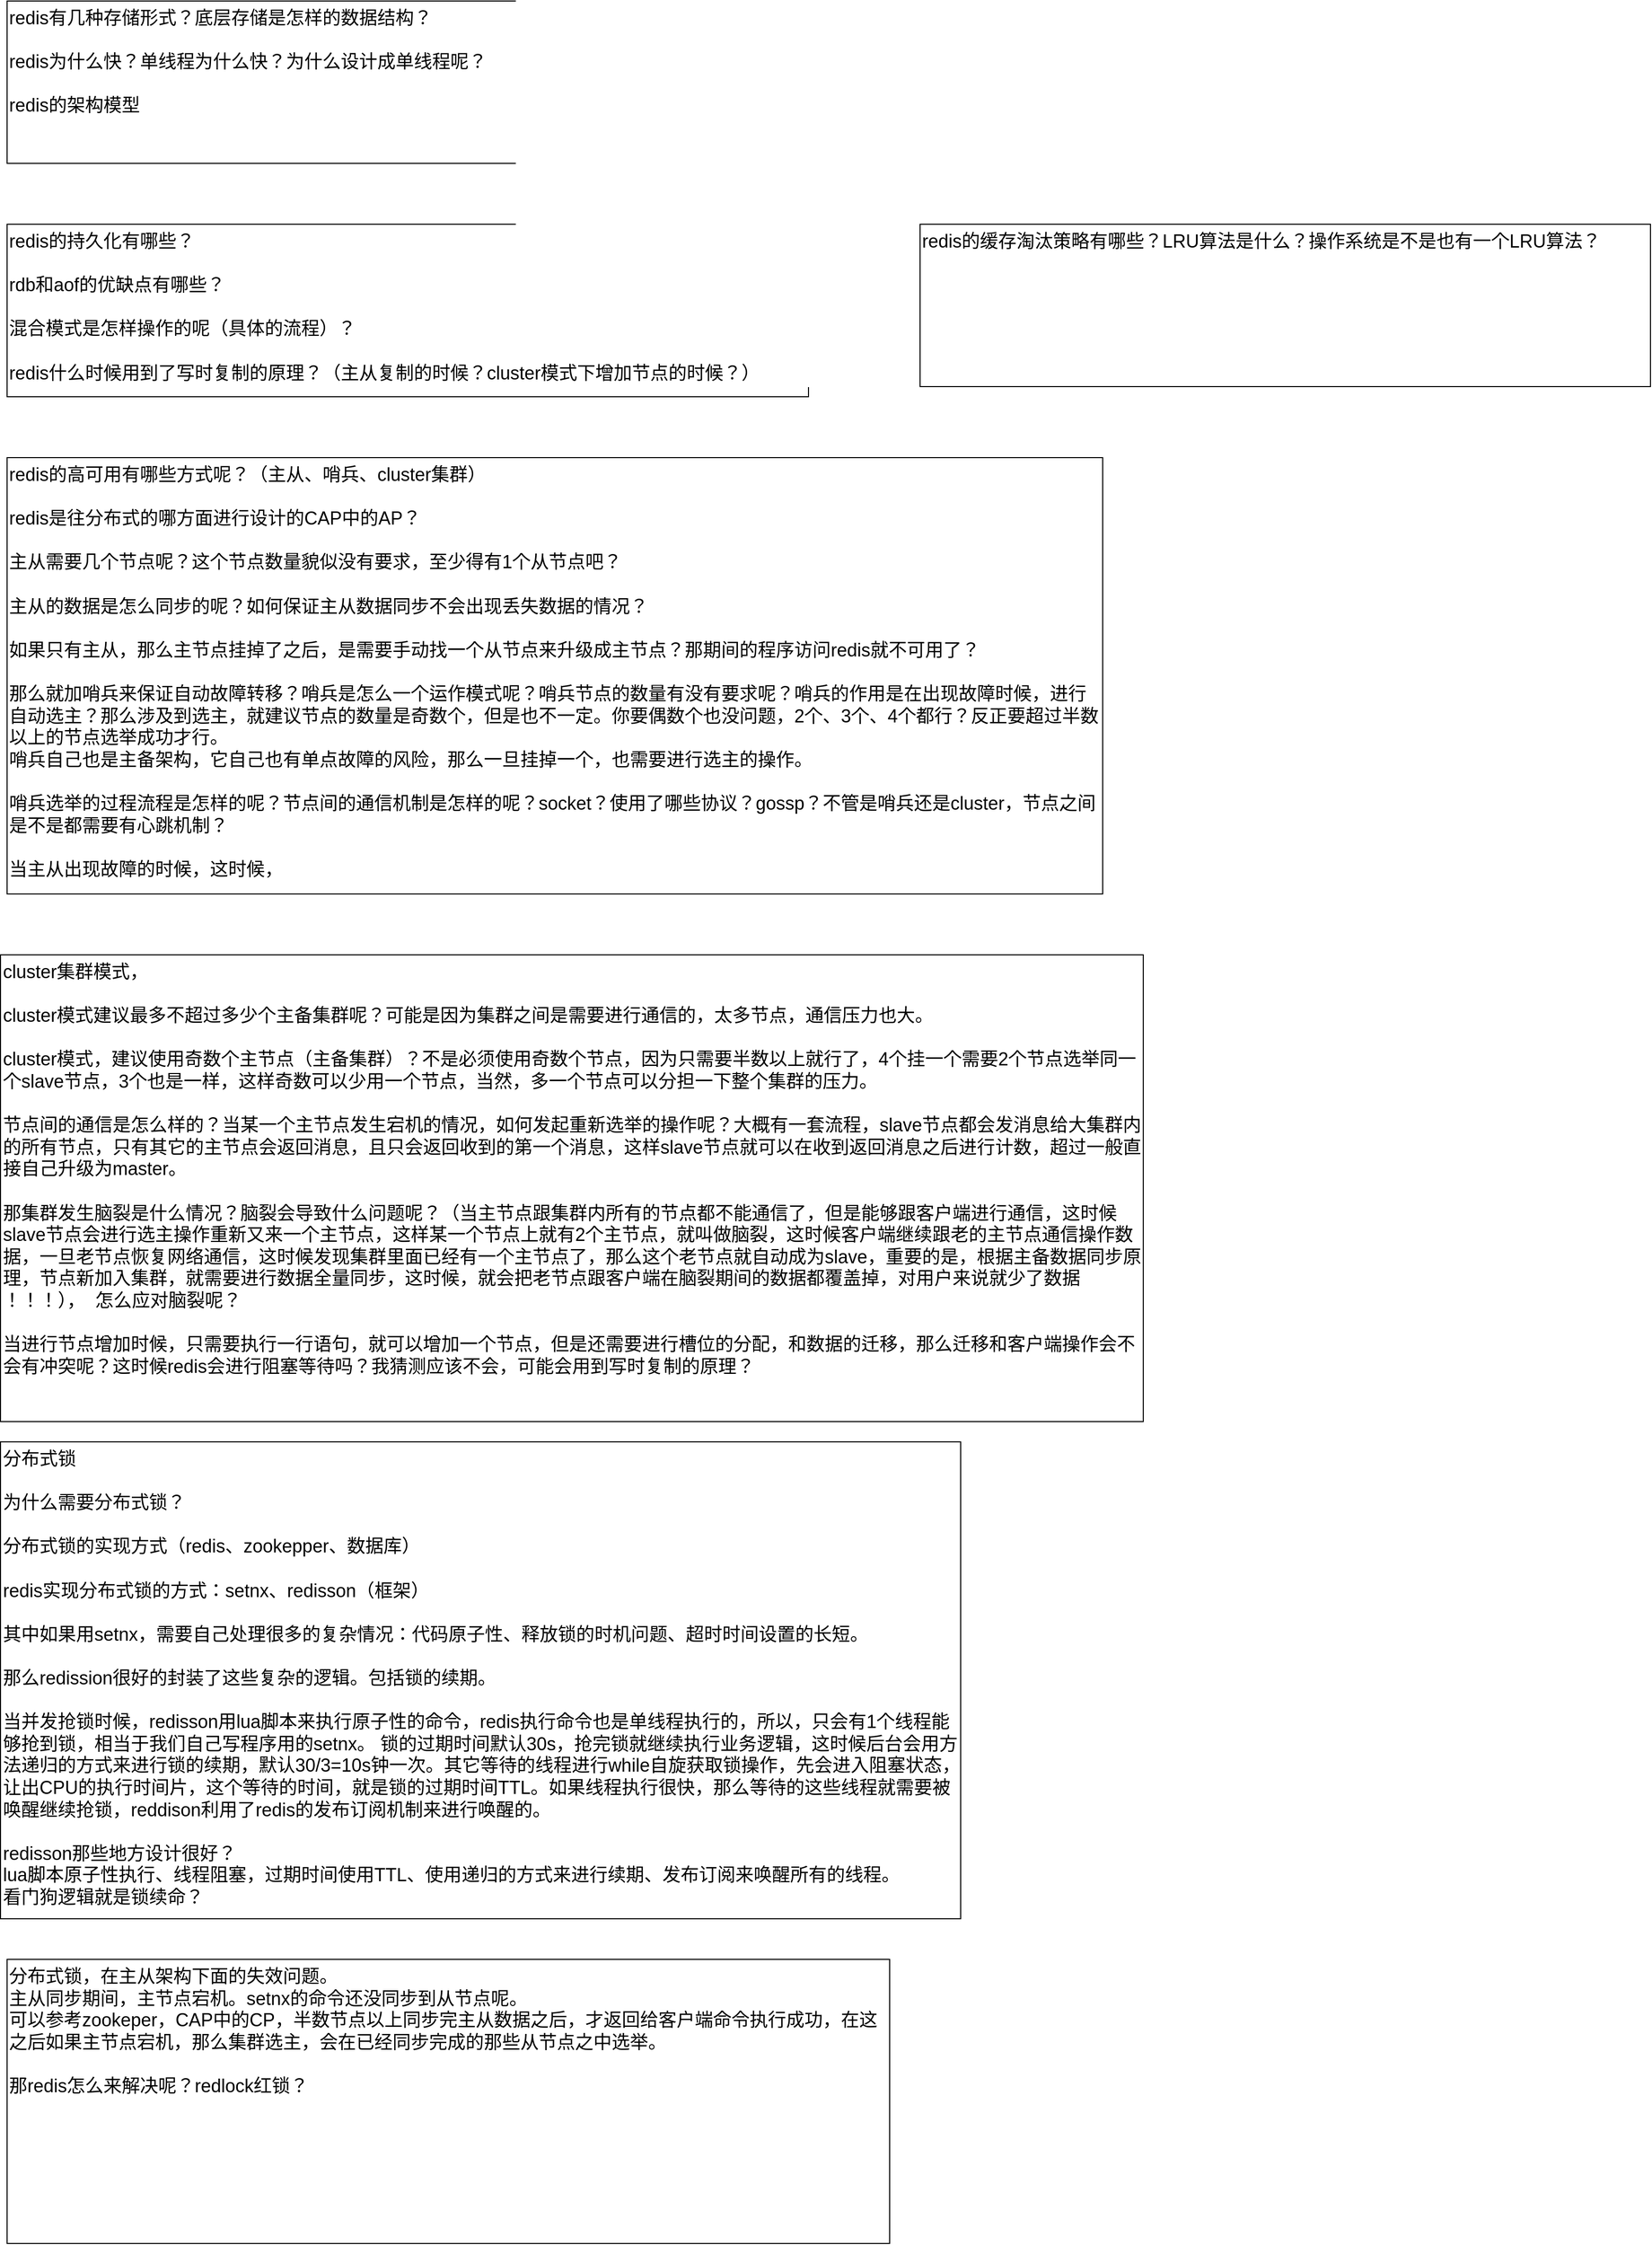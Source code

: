 <mxfile version="22.1.4" type="github">
  <diagram name="第 1 页" id="Ui-6xDZG4yXv-m0ysYRE">
    <mxGraphModel dx="1434" dy="758" grid="1" gridSize="10" guides="1" tooltips="1" connect="1" arrows="1" fold="1" page="1" pageScale="1" pageWidth="827" pageHeight="1169" math="0" shadow="0">
      <root>
        <mxCell id="0" />
        <mxCell id="1" parent="0" />
        <mxCell id="iayUrk5L2lRTLvckCghS-1" value="redis有几种存储形式？底层存储是怎样的数据结构？&lt;br&gt;&lt;br&gt;redis为什么快？单线程为什么快？为什么设计成单线程呢？&lt;br&gt;&lt;br&gt;redis的架构模型" style="rounded=0;whiteSpace=wrap;html=1;fontSize=18;align=left;verticalAlign=top;" parent="1" vertex="1">
          <mxGeometry x="100" y="160" width="720" height="160" as="geometry" />
        </mxCell>
        <mxCell id="iayUrk5L2lRTLvckCghS-2" value="redis的持久化有哪些？&lt;br&gt;&lt;br&gt;rdb和aof的优缺点有哪些？&lt;br&gt;&lt;br&gt;混合模式是怎样操作的呢（具体的流程）？&lt;br&gt;&lt;br&gt;redis什么时候用到了写时复制的原理？（主从复制的时候？cluster模式下增加节点的时候？）" style="rounded=0;whiteSpace=wrap;html=1;fontSize=18;align=left;verticalAlign=top;" parent="1" vertex="1">
          <mxGeometry x="100" y="380" width="790" height="170" as="geometry" />
        </mxCell>
        <mxCell id="iayUrk5L2lRTLvckCghS-3" value="redis的高可用有哪些方式呢？（主从、哨兵、cluster集群）&lt;br&gt;&lt;br&gt;redis是往分布式的哪方面进行设计的CAP中的AP？&lt;br&gt;&lt;br&gt;主从需要几个节点呢？这个节点数量貌似没有要求，至少得有1个从节点吧？&lt;br&gt;&lt;br&gt;主从的数据是怎么同步的呢？如何保证主从数据同步不会出现丢失数据的情况？&lt;br&gt;&lt;br&gt;如果只有主从，那么主节点挂掉了之后，是需要手动找一个从节点来升级成主节点？那期间的程序访问redis就不可用了？&lt;br&gt;&lt;br&gt;那么就加哨兵来保证自动故障转移？哨兵是怎么一个运作模式呢？哨兵节点的数量有没有要求呢？哨兵的作用是在出现故障时候，进行自动选主？那么涉及到选主，就建议节点的数量是奇数个，但是也不一定。你要偶数个也没问题，2个、3个、4个都行？反正要超过半数以上的节点选举成功才行。&lt;br&gt;哨兵自己也是主备架构，它自己也有单点故障的风险，那么一旦挂掉一个，也需要进行选主的操作。&lt;br&gt;&lt;br&gt;哨兵选举的过程流程是怎样的呢？节点间的通信机制是怎样的呢？socket？使用了哪些协议？gossp？不管是哨兵还是cluster，节点之间是不是都需要有心跳机制？&lt;br&gt;&lt;br&gt;当主从出现故障的时候，这时候，" style="rounded=0;whiteSpace=wrap;html=1;fontSize=18;align=left;verticalAlign=top;" parent="1" vertex="1">
          <mxGeometry x="100" y="610" width="1080" height="430" as="geometry" />
        </mxCell>
        <mxCell id="iayUrk5L2lRTLvckCghS-4" value="redis的缓存淘汰策略有哪些？LRU算法是什么？操作系统是不是也有一个LRU算法？" style="rounded=0;whiteSpace=wrap;html=1;fontSize=18;align=left;verticalAlign=top;" parent="1" vertex="1">
          <mxGeometry x="1000" y="380" width="720" height="160" as="geometry" />
        </mxCell>
        <mxCell id="iayUrk5L2lRTLvckCghS-5" value="cluster集群模式，&lt;br&gt;&lt;br&gt;cluster模式建议最多不超过多少个主备集群呢？可能是因为集群之间是需要进行通信的，太多节点，通信压力也大。&lt;br&gt;&lt;br&gt;cluster模式，建议使用奇数个主节点（主备集群）？不是必须使用奇数个节点，因为只需要半数以上就行了，4个挂一个需要2个节点选举同一个slave节点，3个也是一样，这样奇数可以少用一个节点，当然，多一个节点可以分担一下整个集群的压力。&lt;br&gt;&lt;br&gt;节点间的通信是怎么样的？当某一个主节点发生宕机的情况，如何发起重新选举的操作呢？大概有一套流程，slave节点都会发消息给大集群内的所有节点，只有其它的主节点会返回消息，且只会返回收到的第一个消息，这样slave节点就可以在收到返回消息之后进行计数，超过一般直接自己升级为master。&lt;br&gt;&lt;br&gt;那集群发生脑裂是什么情况？脑裂会导致什么问题呢？（当主节点跟集群内所有的节点都不能通信了，但是能够跟客户端进行通信，这时候slave节点会进行选主操作重新又来一个主节点，这样某一个节点上就有2个主节点，就叫做脑裂，这时候客户端继续跟老的主节点通信操作数据，一旦老节点恢复网络通信，这时候发现集群里面已经有一个主节点了，那么这个老节点就自动成为slave，重要的是，根据主备数据同步原理，节点新加入集群，就需要进行数据全量同步，这时候，就会把老节点跟客户端在脑裂期间的数据都覆盖掉，对用户来说就少了数据&lt;br&gt;！！！），&amp;nbsp; 怎么应对脑裂呢？&lt;br&gt;&lt;br&gt;当进行节点增加时候，只需要执行一行语句，就可以增加一个节点，但是还需要进行槽位的分配，和数据的迁移，那么迁移和客户端操作会不会有冲突呢？这时候redis会进行阻塞等待吗？我猜测应该不会，可能会用到写时复制的原理？" style="rounded=0;whiteSpace=wrap;html=1;fontSize=18;align=left;verticalAlign=top;" parent="1" vertex="1">
          <mxGeometry x="93.5" y="1100" width="1126.5" height="460" as="geometry" />
        </mxCell>
        <mxCell id="iayUrk5L2lRTLvckCghS-6" value="分布式锁&lt;br&gt;&lt;br&gt;为什么需要分布式锁？&lt;br&gt;&lt;br&gt;分布式锁的实现方式（redis、zookepper、数据库）&lt;br&gt;&lt;br&gt;redis实现分布式锁的方式：setnx、redisson（框架）&lt;br&gt;&lt;br&gt;其中如果用setnx，需要自己处理很多的复杂情况：代码原子性、释放锁的时机问题、超时时间设置的长短。&lt;br&gt;&lt;br&gt;那么redission很好的封装了这些复杂的逻辑。包括锁的续期。&lt;br&gt;&lt;br&gt;当并发抢锁时候，redisson用lua脚本来执行原子性的命令，redis执行命令也是单线程执行的，所以，只会有1个线程能够抢到锁，相当于我们自己写程序用的setnx。 锁的过期时间默认30s，抢完锁就继续执行业务逻辑，这时候后台会用方法递归的方式来进行锁的续期，默认30/3=10s钟一次。其它等待的线程进行while自旋获取锁操作，先会进入阻塞状态，让出CPU的执行时间片，这个等待的时间，就是锁的过期时间TTL。如果线程执行很快，那么等待的这些线程就需要被唤醒继续抢锁，reddison利用了redis的发布订阅机制来进行唤醒的。&lt;br&gt;&lt;br&gt;redisson那些地方设计很好？&lt;br&gt;lua脚本原子性执行、线程阻塞，过期时间使用TTL、使用递归的方式来进行续期、发布订阅来唤醒所有的线程。&lt;br&gt;看门狗逻辑就是锁续命？" style="rounded=0;whiteSpace=wrap;html=1;fontSize=18;align=left;verticalAlign=top;" parent="1" vertex="1">
          <mxGeometry x="93.5" y="1580" width="946.5" height="470" as="geometry" />
        </mxCell>
        <mxCell id="_cNctXotL4sYTQS76gGQ-1" value="分布式锁，在主从架构下面的失效问题。&lt;br&gt;主从同步期间，主节点宕机。setnx的命令还没同步到从节点呢。&lt;br&gt;可以参考zookeper，CAP中的CP，半数节点以上同步完主从数据之后，才返回给客户端命令执行成功，在这之后如果主节点宕机，那么集群选主，会在已经同步完成的那些从节点之中选举。&lt;br&gt;&lt;br&gt;那redis怎么来解决呢？redlock红锁？" style="rounded=0;whiteSpace=wrap;html=1;fontSize=18;align=left;verticalAlign=top;" vertex="1" parent="1">
          <mxGeometry x="100" y="2090" width="870" height="280" as="geometry" />
        </mxCell>
      </root>
    </mxGraphModel>
  </diagram>
</mxfile>
